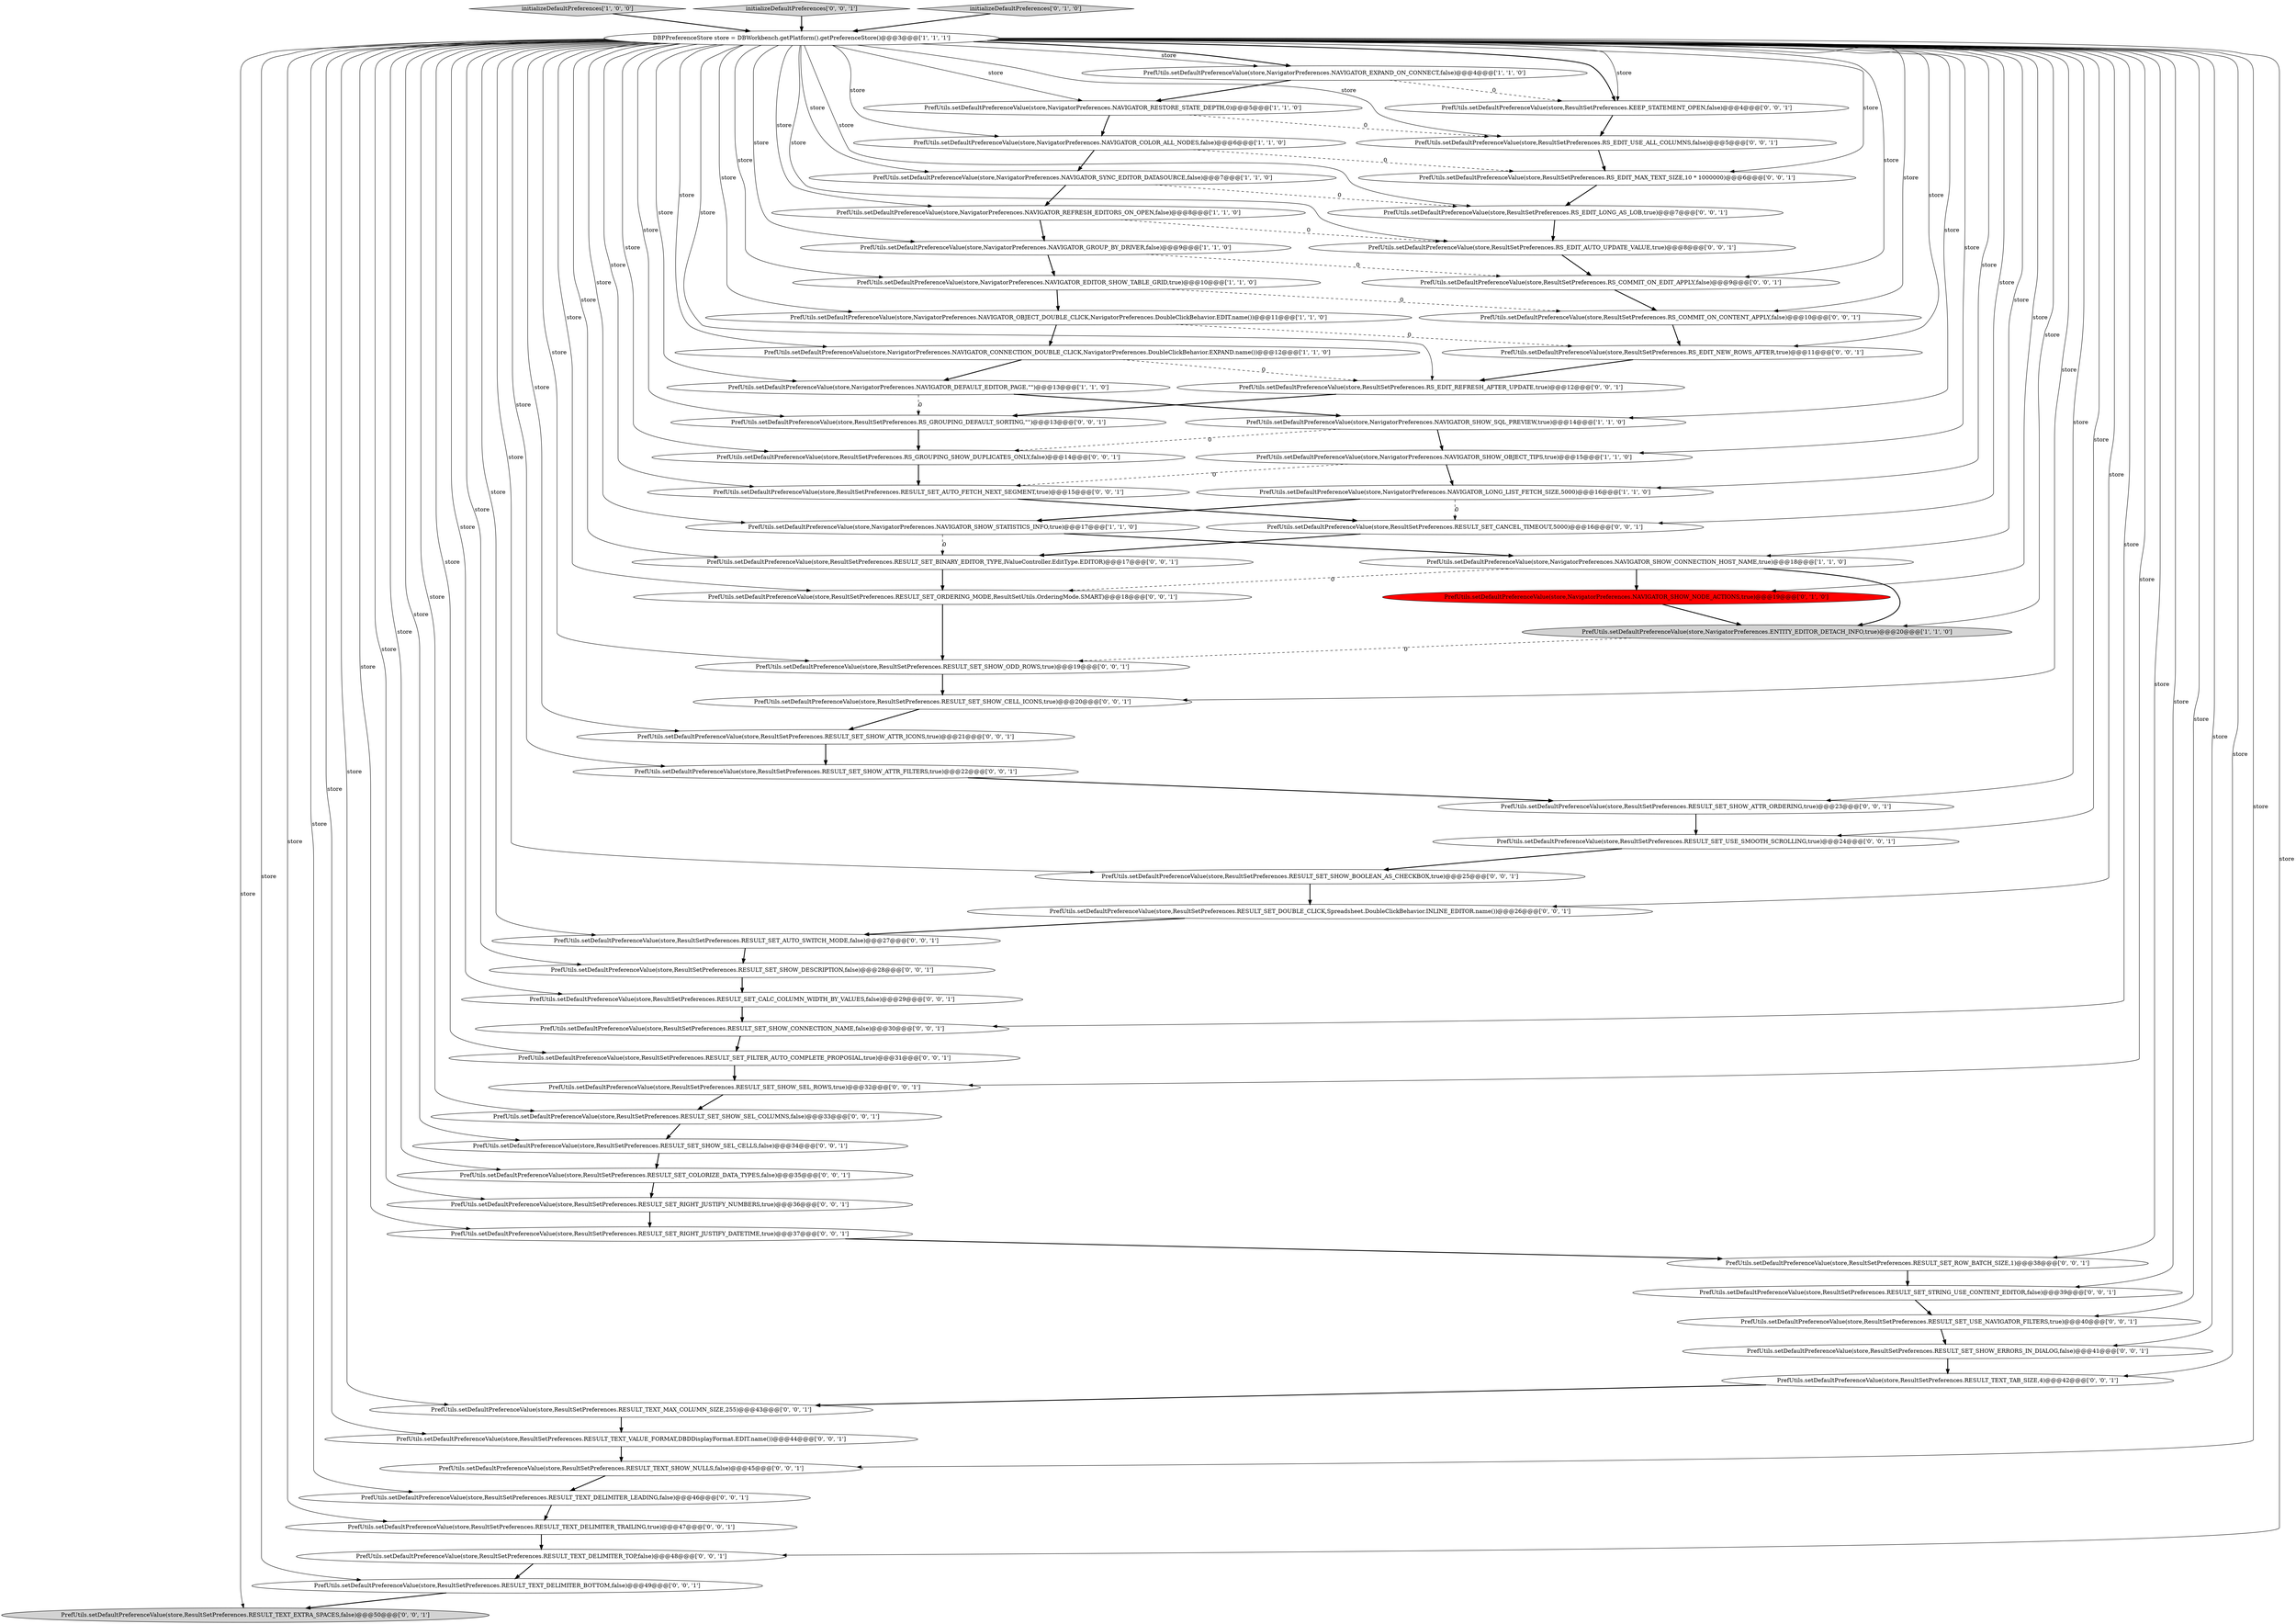 digraph {
65 [style = filled, label = "PrefUtils.setDefaultPreferenceValue(store,ResultSetPreferences.RESULT_TEXT_DELIMITER_TOP,false)@@@48@@@['0', '0', '1']", fillcolor = white, shape = ellipse image = "AAA0AAABBB3BBB"];
24 [style = filled, label = "PrefUtils.setDefaultPreferenceValue(store,ResultSetPreferences.RESULT_SET_CALC_COLUMN_WIDTH_BY_VALUES,false)@@@29@@@['0', '0', '1']", fillcolor = white, shape = ellipse image = "AAA0AAABBB3BBB"];
62 [style = filled, label = "PrefUtils.setDefaultPreferenceValue(store,ResultSetPreferences.RESULT_SET_BINARY_EDITOR_TYPE,IValueController.EditType.EDITOR)@@@17@@@['0', '0', '1']", fillcolor = white, shape = ellipse image = "AAA0AAABBB3BBB"];
1 [style = filled, label = "PrefUtils.setDefaultPreferenceValue(store,NavigatorPreferences.NAVIGATOR_EDITOR_SHOW_TABLE_GRID,true)@@@10@@@['1', '1', '0']", fillcolor = white, shape = ellipse image = "AAA0AAABBB1BBB"];
36 [style = filled, label = "PrefUtils.setDefaultPreferenceValue(store,ResultSetPreferences.RS_EDIT_USE_ALL_COLUMNS,false)@@@5@@@['0', '0', '1']", fillcolor = white, shape = ellipse image = "AAA0AAABBB3BBB"];
66 [style = filled, label = "PrefUtils.setDefaultPreferenceValue(store,ResultSetPreferences.RESULT_TEXT_MAX_COLUMN_SIZE,255)@@@43@@@['0', '0', '1']", fillcolor = white, shape = ellipse image = "AAA0AAABBB3BBB"];
8 [style = filled, label = "PrefUtils.setDefaultPreferenceValue(store,NavigatorPreferences.NAVIGATOR_CONNECTION_DOUBLE_CLICK,NavigatorPreferences.DoubleClickBehavior.EXPAND.name())@@@12@@@['1', '1', '0']", fillcolor = white, shape = ellipse image = "AAA0AAABBB1BBB"];
12 [style = filled, label = "PrefUtils.setDefaultPreferenceValue(store,NavigatorPreferences.NAVIGATOR_GROUP_BY_DRIVER,false)@@@9@@@['1', '1', '0']", fillcolor = white, shape = ellipse image = "AAA0AAABBB1BBB"];
49 [style = filled, label = "PrefUtils.setDefaultPreferenceValue(store,ResultSetPreferences.RESULT_SET_RIGHT_JUSTIFY_NUMBERS,true)@@@36@@@['0', '0', '1']", fillcolor = white, shape = ellipse image = "AAA0AAABBB3BBB"];
26 [style = filled, label = "PrefUtils.setDefaultPreferenceValue(store,ResultSetPreferences.RS_GROUPING_DEFAULT_SORTING,\"\")@@@13@@@['0', '0', '1']", fillcolor = white, shape = ellipse image = "AAA0AAABBB3BBB"];
14 [style = filled, label = "PrefUtils.setDefaultPreferenceValue(store,NavigatorPreferences.NAVIGATOR_DEFAULT_EDITOR_PAGE,\"\")@@@13@@@['1', '1', '0']", fillcolor = white, shape = ellipse image = "AAA0AAABBB1BBB"];
6 [style = filled, label = "PrefUtils.setDefaultPreferenceValue(store,NavigatorPreferences.NAVIGATOR_EXPAND_ON_CONNECT,false)@@@4@@@['1', '1', '0']", fillcolor = white, shape = ellipse image = "AAA0AAABBB1BBB"];
59 [style = filled, label = "PrefUtils.setDefaultPreferenceValue(store,ResultSetPreferences.RESULT_SET_FILTER_AUTO_COMPLETE_PROPOSIAL,true)@@@31@@@['0', '0', '1']", fillcolor = white, shape = ellipse image = "AAA0AAABBB3BBB"];
60 [style = filled, label = "PrefUtils.setDefaultPreferenceValue(store,ResultSetPreferences.RESULT_SET_SHOW_CONNECTION_NAME,false)@@@30@@@['0', '0', '1']", fillcolor = white, shape = ellipse image = "AAA0AAABBB3BBB"];
23 [style = filled, label = "PrefUtils.setDefaultPreferenceValue(store,ResultSetPreferences.RESULT_SET_SHOW_ATTR_ICONS,true)@@@21@@@['0', '0', '1']", fillcolor = white, shape = ellipse image = "AAA0AAABBB3BBB"];
29 [style = filled, label = "PrefUtils.setDefaultPreferenceValue(store,ResultSetPreferences.RESULT_SET_SHOW_BOOLEAN_AS_CHECKBOX,true)@@@25@@@['0', '0', '1']", fillcolor = white, shape = ellipse image = "AAA0AAABBB3BBB"];
57 [style = filled, label = "PrefUtils.setDefaultPreferenceValue(store,ResultSetPreferences.RESULT_SET_SHOW_ATTR_ORDERING,true)@@@23@@@['0', '0', '1']", fillcolor = white, shape = ellipse image = "AAA0AAABBB3BBB"];
25 [style = filled, label = "PrefUtils.setDefaultPreferenceValue(store,ResultSetPreferences.RESULT_SET_ORDERING_MODE,ResultSetUtils.OrderingMode.SMART)@@@18@@@['0', '0', '1']", fillcolor = white, shape = ellipse image = "AAA0AAABBB3BBB"];
13 [style = filled, label = "initializeDefaultPreferences['1', '0', '0']", fillcolor = lightgray, shape = diamond image = "AAA0AAABBB1BBB"];
20 [style = filled, label = "PrefUtils.setDefaultPreferenceValue(store,ResultSetPreferences.RESULT_SET_USE_SMOOTH_SCROLLING,true)@@@24@@@['0', '0', '1']", fillcolor = white, shape = ellipse image = "AAA0AAABBB3BBB"];
31 [style = filled, label = "PrefUtils.setDefaultPreferenceValue(store,ResultSetPreferences.RESULT_SET_SHOW_DESCRIPTION,false)@@@28@@@['0', '0', '1']", fillcolor = white, shape = ellipse image = "AAA0AAABBB3BBB"];
40 [style = filled, label = "PrefUtils.setDefaultPreferenceValue(store,ResultSetPreferences.RESULT_TEXT_EXTRA_SPACES,false)@@@50@@@['0', '0', '1']", fillcolor = lightgray, shape = ellipse image = "AAA0AAABBB3BBB"];
47 [style = filled, label = "PrefUtils.setDefaultPreferenceValue(store,ResultSetPreferences.RS_COMMIT_ON_EDIT_APPLY,false)@@@9@@@['0', '0', '1']", fillcolor = white, shape = ellipse image = "AAA0AAABBB3BBB"];
17 [style = filled, label = "PrefUtils.setDefaultPreferenceValue(store,NavigatorPreferences.NAVIGATOR_OBJECT_DOUBLE_CLICK,NavigatorPreferences.DoubleClickBehavior.EDIT.name())@@@11@@@['1', '1', '0']", fillcolor = white, shape = ellipse image = "AAA0AAABBB1BBB"];
4 [style = filled, label = "PrefUtils.setDefaultPreferenceValue(store,NavigatorPreferences.NAVIGATOR_COLOR_ALL_NODES,false)@@@6@@@['1', '1', '0']", fillcolor = white, shape = ellipse image = "AAA0AAABBB1BBB"];
30 [style = filled, label = "PrefUtils.setDefaultPreferenceValue(store,ResultSetPreferences.RESULT_SET_SHOW_SEL_ROWS,true)@@@32@@@['0', '0', '1']", fillcolor = white, shape = ellipse image = "AAA0AAABBB3BBB"];
38 [style = filled, label = "PrefUtils.setDefaultPreferenceValue(store,ResultSetPreferences.RESULT_SET_DOUBLE_CLICK,Spreadsheet.DoubleClickBehavior.INLINE_EDITOR.name())@@@26@@@['0', '0', '1']", fillcolor = white, shape = ellipse image = "AAA0AAABBB3BBB"];
48 [style = filled, label = "PrefUtils.setDefaultPreferenceValue(store,ResultSetPreferences.RESULT_TEXT_DELIMITER_LEADING,false)@@@46@@@['0', '0', '1']", fillcolor = white, shape = ellipse image = "AAA0AAABBB3BBB"];
5 [style = filled, label = "PrefUtils.setDefaultPreferenceValue(store,NavigatorPreferences.NAVIGATOR_SHOW_CONNECTION_HOST_NAME,true)@@@18@@@['1', '1', '0']", fillcolor = white, shape = ellipse image = "AAA0AAABBB1BBB"];
55 [style = filled, label = "PrefUtils.setDefaultPreferenceValue(store,ResultSetPreferences.RS_EDIT_MAX_TEXT_SIZE,10 * 1000000)@@@6@@@['0', '0', '1']", fillcolor = white, shape = ellipse image = "AAA0AAABBB3BBB"];
7 [style = filled, label = "PrefUtils.setDefaultPreferenceValue(store,NavigatorPreferences.NAVIGATOR_SYNC_EDITOR_DATASOURCE,false)@@@7@@@['1', '1', '0']", fillcolor = white, shape = ellipse image = "AAA0AAABBB1BBB"];
44 [style = filled, label = "PrefUtils.setDefaultPreferenceValue(store,ResultSetPreferences.RESULT_TEXT_DELIMITER_TRAILING,true)@@@47@@@['0', '0', '1']", fillcolor = white, shape = ellipse image = "AAA0AAABBB3BBB"];
53 [style = filled, label = "PrefUtils.setDefaultPreferenceValue(store,ResultSetPreferences.RESULT_SET_SHOW_SEL_CELLS,false)@@@34@@@['0', '0', '1']", fillcolor = white, shape = ellipse image = "AAA0AAABBB3BBB"];
3 [style = filled, label = "DBPPreferenceStore store = DBWorkbench.getPlatform().getPreferenceStore()@@@3@@@['1', '1', '1']", fillcolor = white, shape = ellipse image = "AAA0AAABBB1BBB"];
54 [style = filled, label = "PrefUtils.setDefaultPreferenceValue(store,ResultSetPreferences.RESULT_SET_USE_NAVIGATOR_FILTERS,true)@@@40@@@['0', '0', '1']", fillcolor = white, shape = ellipse image = "AAA0AAABBB3BBB"];
2 [style = filled, label = "PrefUtils.setDefaultPreferenceValue(store,NavigatorPreferences.ENTITY_EDITOR_DETACH_INFO,true)@@@20@@@['1', '1', '0']", fillcolor = lightgray, shape = ellipse image = "AAA0AAABBB1BBB"];
22 [style = filled, label = "PrefUtils.setDefaultPreferenceValue(store,ResultSetPreferences.RESULT_SET_AUTO_FETCH_NEXT_SEGMENT,true)@@@15@@@['0', '0', '1']", fillcolor = white, shape = ellipse image = "AAA0AAABBB3BBB"];
37 [style = filled, label = "PrefUtils.setDefaultPreferenceValue(store,ResultSetPreferences.RESULT_SET_SHOW_ATTR_FILTERS,true)@@@22@@@['0', '0', '1']", fillcolor = white, shape = ellipse image = "AAA0AAABBB3BBB"];
51 [style = filled, label = "PrefUtils.setDefaultPreferenceValue(store,ResultSetPreferences.RS_EDIT_REFRESH_AFTER_UPDATE,true)@@@12@@@['0', '0', '1']", fillcolor = white, shape = ellipse image = "AAA0AAABBB3BBB"];
41 [style = filled, label = "PrefUtils.setDefaultPreferenceValue(store,ResultSetPreferences.RS_COMMIT_ON_CONTENT_APPLY,false)@@@10@@@['0', '0', '1']", fillcolor = white, shape = ellipse image = "AAA0AAABBB3BBB"];
28 [style = filled, label = "PrefUtils.setDefaultPreferenceValue(store,ResultSetPreferences.RESULT_TEXT_SHOW_NULLS,false)@@@45@@@['0', '0', '1']", fillcolor = white, shape = ellipse image = "AAA0AAABBB3BBB"];
43 [style = filled, label = "PrefUtils.setDefaultPreferenceValue(store,ResultSetPreferences.RESULT_SET_AUTO_SWITCH_MODE,false)@@@27@@@['0', '0', '1']", fillcolor = white, shape = ellipse image = "AAA0AAABBB3BBB"];
52 [style = filled, label = "PrefUtils.setDefaultPreferenceValue(store,ResultSetPreferences.RESULT_SET_SHOW_ODD_ROWS,true)@@@19@@@['0', '0', '1']", fillcolor = white, shape = ellipse image = "AAA0AAABBB3BBB"];
46 [style = filled, label = "PrefUtils.setDefaultPreferenceValue(store,ResultSetPreferences.RESULT_SET_RIGHT_JUSTIFY_DATETIME,true)@@@37@@@['0', '0', '1']", fillcolor = white, shape = ellipse image = "AAA0AAABBB3BBB"];
16 [style = filled, label = "PrefUtils.setDefaultPreferenceValue(store,NavigatorPreferences.NAVIGATOR_RESTORE_STATE_DEPTH,0)@@@5@@@['1', '1', '0']", fillcolor = white, shape = ellipse image = "AAA0AAABBB1BBB"];
45 [style = filled, label = "PrefUtils.setDefaultPreferenceValue(store,ResultSetPreferences.RESULT_SET_SHOW_CELL_ICONS,true)@@@20@@@['0', '0', '1']", fillcolor = white, shape = ellipse image = "AAA0AAABBB3BBB"];
35 [style = filled, label = "PrefUtils.setDefaultPreferenceValue(store,ResultSetPreferences.RESULT_SET_SHOW_SEL_COLUMNS,false)@@@33@@@['0', '0', '1']", fillcolor = white, shape = ellipse image = "AAA0AAABBB3BBB"];
27 [style = filled, label = "PrefUtils.setDefaultPreferenceValue(store,ResultSetPreferences.RESULT_SET_STRING_USE_CONTENT_EDITOR,false)@@@39@@@['0', '0', '1']", fillcolor = white, shape = ellipse image = "AAA0AAABBB3BBB"];
56 [style = filled, label = "PrefUtils.setDefaultPreferenceValue(store,ResultSetPreferences.RESULT_SET_ROW_BATCH_SIZE,1)@@@38@@@['0', '0', '1']", fillcolor = white, shape = ellipse image = "AAA0AAABBB3BBB"];
9 [style = filled, label = "PrefUtils.setDefaultPreferenceValue(store,NavigatorPreferences.NAVIGATOR_SHOW_SQL_PREVIEW,true)@@@14@@@['1', '1', '0']", fillcolor = white, shape = ellipse image = "AAA0AAABBB1BBB"];
0 [style = filled, label = "PrefUtils.setDefaultPreferenceValue(store,NavigatorPreferences.NAVIGATOR_REFRESH_EDITORS_ON_OPEN,false)@@@8@@@['1', '1', '0']", fillcolor = white, shape = ellipse image = "AAA0AAABBB1BBB"];
18 [style = filled, label = "PrefUtils.setDefaultPreferenceValue(store,NavigatorPreferences.NAVIGATOR_SHOW_NODE_ACTIONS,true)@@@19@@@['0', '1', '0']", fillcolor = red, shape = ellipse image = "AAA1AAABBB2BBB"];
21 [style = filled, label = "PrefUtils.setDefaultPreferenceValue(store,ResultSetPreferences.KEEP_STATEMENT_OPEN,false)@@@4@@@['0', '0', '1']", fillcolor = white, shape = ellipse image = "AAA0AAABBB3BBB"];
33 [style = filled, label = "PrefUtils.setDefaultPreferenceValue(store,ResultSetPreferences.RESULT_SET_COLORIZE_DATA_TYPES,false)@@@35@@@['0', '0', '1']", fillcolor = white, shape = ellipse image = "AAA0AAABBB3BBB"];
15 [style = filled, label = "PrefUtils.setDefaultPreferenceValue(store,NavigatorPreferences.NAVIGATOR_LONG_LIST_FETCH_SIZE,5000)@@@16@@@['1', '1', '0']", fillcolor = white, shape = ellipse image = "AAA0AAABBB1BBB"];
34 [style = filled, label = "PrefUtils.setDefaultPreferenceValue(store,ResultSetPreferences.RESULT_SET_CANCEL_TIMEOUT,5000)@@@16@@@['0', '0', '1']", fillcolor = white, shape = ellipse image = "AAA0AAABBB3BBB"];
39 [style = filled, label = "PrefUtils.setDefaultPreferenceValue(store,ResultSetPreferences.RESULT_SET_SHOW_ERRORS_IN_DIALOG,false)@@@41@@@['0', '0', '1']", fillcolor = white, shape = ellipse image = "AAA0AAABBB3BBB"];
58 [style = filled, label = "PrefUtils.setDefaultPreferenceValue(store,ResultSetPreferences.RS_EDIT_LONG_AS_LOB,true)@@@7@@@['0', '0', '1']", fillcolor = white, shape = ellipse image = "AAA0AAABBB3BBB"];
10 [style = filled, label = "PrefUtils.setDefaultPreferenceValue(store,NavigatorPreferences.NAVIGATOR_SHOW_OBJECT_TIPS,true)@@@15@@@['1', '1', '0']", fillcolor = white, shape = ellipse image = "AAA0AAABBB1BBB"];
61 [style = filled, label = "initializeDefaultPreferences['0', '0', '1']", fillcolor = lightgray, shape = diamond image = "AAA0AAABBB3BBB"];
67 [style = filled, label = "PrefUtils.setDefaultPreferenceValue(store,ResultSetPreferences.RS_EDIT_NEW_ROWS_AFTER,true)@@@11@@@['0', '0', '1']", fillcolor = white, shape = ellipse image = "AAA0AAABBB3BBB"];
19 [style = filled, label = "initializeDefaultPreferences['0', '1', '0']", fillcolor = lightgray, shape = diamond image = "AAA0AAABBB2BBB"];
50 [style = filled, label = "PrefUtils.setDefaultPreferenceValue(store,ResultSetPreferences.RESULT_TEXT_DELIMITER_BOTTOM,false)@@@49@@@['0', '0', '1']", fillcolor = white, shape = ellipse image = "AAA0AAABBB3BBB"];
11 [style = filled, label = "PrefUtils.setDefaultPreferenceValue(store,NavigatorPreferences.NAVIGATOR_SHOW_STATISTICS_INFO,true)@@@17@@@['1', '1', '0']", fillcolor = white, shape = ellipse image = "AAA0AAABBB1BBB"];
63 [style = filled, label = "PrefUtils.setDefaultPreferenceValue(store,ResultSetPreferences.RESULT_TEXT_TAB_SIZE,4)@@@42@@@['0', '0', '1']", fillcolor = white, shape = ellipse image = "AAA0AAABBB3BBB"];
42 [style = filled, label = "PrefUtils.setDefaultPreferenceValue(store,ResultSetPreferences.RS_EDIT_AUTO_UPDATE_VALUE,true)@@@8@@@['0', '0', '1']", fillcolor = white, shape = ellipse image = "AAA0AAABBB3BBB"];
32 [style = filled, label = "PrefUtils.setDefaultPreferenceValue(store,ResultSetPreferences.RS_GROUPING_SHOW_DUPLICATES_ONLY,false)@@@14@@@['0', '0', '1']", fillcolor = white, shape = ellipse image = "AAA0AAABBB3BBB"];
64 [style = filled, label = "PrefUtils.setDefaultPreferenceValue(store,ResultSetPreferences.RESULT_TEXT_VALUE_FORMAT,DBDDisplayFormat.EDIT.name())@@@44@@@['0', '0', '1']", fillcolor = white, shape = ellipse image = "AAA0AAABBB3BBB"];
3->48 [style = solid, label="store"];
3->9 [style = solid, label="store"];
3->38 [style = solid, label="store"];
32->22 [style = bold, label=""];
24->60 [style = bold, label=""];
25->52 [style = bold, label=""];
3->33 [style = solid, label="store"];
3->27 [style = solid, label="store"];
56->27 [style = bold, label=""];
57->20 [style = bold, label=""];
5->25 [style = dashed, label="0"];
3->44 [style = solid, label="store"];
3->40 [style = solid, label="store"];
9->10 [style = bold, label=""];
10->22 [style = dashed, label="0"];
3->47 [style = solid, label="store"];
36->55 [style = bold, label=""];
14->26 [style = dashed, label="0"];
3->0 [style = solid, label="store"];
63->66 [style = bold, label=""];
61->3 [style = bold, label=""];
65->50 [style = bold, label=""];
21->36 [style = bold, label=""];
15->11 [style = bold, label=""];
0->42 [style = dashed, label="0"];
3->10 [style = solid, label="store"];
66->64 [style = bold, label=""];
8->51 [style = dashed, label="0"];
3->53 [style = solid, label="store"];
41->67 [style = bold, label=""];
51->26 [style = bold, label=""];
14->9 [style = bold, label=""];
3->62 [style = solid, label="store"];
19->3 [style = bold, label=""];
3->22 [style = solid, label="store"];
3->39 [style = solid, label="store"];
15->34 [style = dashed, label="0"];
26->32 [style = bold, label=""];
62->25 [style = bold, label=""];
3->52 [style = solid, label="store"];
7->58 [style = dashed, label="0"];
52->45 [style = bold, label=""];
7->0 [style = bold, label=""];
48->44 [style = bold, label=""];
3->59 [style = solid, label="store"];
12->1 [style = bold, label=""];
1->17 [style = bold, label=""];
3->37 [style = solid, label="store"];
3->35 [style = solid, label="store"];
3->6 [style = solid, label="store"];
4->55 [style = dashed, label="0"];
3->34 [style = solid, label="store"];
23->37 [style = bold, label=""];
3->46 [style = solid, label="store"];
3->56 [style = solid, label="store"];
3->58 [style = solid, label="store"];
3->4 [style = solid, label="store"];
49->46 [style = bold, label=""];
12->47 [style = dashed, label="0"];
34->62 [style = bold, label=""];
3->57 [style = solid, label="store"];
58->42 [style = bold, label=""];
3->26 [style = solid, label="store"];
47->41 [style = bold, label=""];
53->33 [style = bold, label=""];
27->54 [style = bold, label=""];
67->51 [style = bold, label=""];
29->38 [style = bold, label=""];
3->54 [style = solid, label="store"];
3->65 [style = solid, label="store"];
3->49 [style = solid, label="store"];
3->55 [style = solid, label="store"];
3->2 [style = solid, label="store"];
17->8 [style = bold, label=""];
3->43 [style = solid, label="store"];
46->56 [style = bold, label=""];
45->23 [style = bold, label=""];
31->24 [style = bold, label=""];
3->41 [style = solid, label="store"];
0->12 [style = bold, label=""];
42->47 [style = bold, label=""];
8->14 [style = bold, label=""];
3->6 [style = bold, label=""];
5->18 [style = bold, label=""];
3->5 [style = solid, label="store"];
3->1 [style = solid, label="store"];
4->7 [style = bold, label=""];
9->32 [style = dashed, label="0"];
11->62 [style = dashed, label="0"];
3->18 [style = solid, label="store"];
3->51 [style = solid, label="store"];
3->23 [style = solid, label="store"];
3->29 [style = solid, label="store"];
54->39 [style = bold, label=""];
3->8 [style = solid, label="store"];
11->5 [style = bold, label=""];
30->35 [style = bold, label=""];
3->63 [style = solid, label="store"];
3->21 [style = solid, label="store"];
3->60 [style = solid, label="store"];
3->67 [style = solid, label="store"];
16->36 [style = dashed, label="0"];
3->7 [style = solid, label="store"];
3->24 [style = solid, label="store"];
3->21 [style = bold, label=""];
33->49 [style = bold, label=""];
16->4 [style = bold, label=""];
3->31 [style = solid, label="store"];
3->42 [style = solid, label="store"];
3->28 [style = solid, label="store"];
3->17 [style = solid, label="store"];
38->43 [style = bold, label=""];
35->53 [style = bold, label=""];
43->31 [style = bold, label=""];
37->57 [style = bold, label=""];
39->63 [style = bold, label=""];
6->21 [style = dashed, label="0"];
10->15 [style = bold, label=""];
3->36 [style = solid, label="store"];
3->45 [style = solid, label="store"];
20->29 [style = bold, label=""];
1->41 [style = dashed, label="0"];
2->52 [style = dashed, label="0"];
3->12 [style = solid, label="store"];
18->2 [style = bold, label=""];
60->59 [style = bold, label=""];
3->11 [style = solid, label="store"];
17->67 [style = dashed, label="0"];
3->50 [style = solid, label="store"];
3->14 [style = solid, label="store"];
3->20 [style = solid, label="store"];
5->2 [style = bold, label=""];
3->15 [style = solid, label="store"];
13->3 [style = bold, label=""];
3->16 [style = solid, label="store"];
6->16 [style = bold, label=""];
22->34 [style = bold, label=""];
50->40 [style = bold, label=""];
44->65 [style = bold, label=""];
28->48 [style = bold, label=""];
59->30 [style = bold, label=""];
3->30 [style = solid, label="store"];
3->66 [style = solid, label="store"];
64->28 [style = bold, label=""];
3->64 [style = solid, label="store"];
3->32 [style = solid, label="store"];
55->58 [style = bold, label=""];
3->25 [style = solid, label="store"];
}
